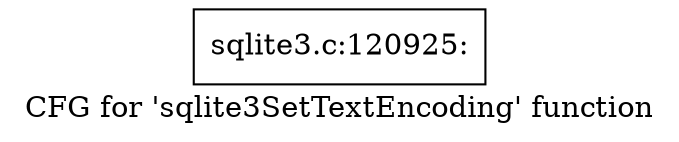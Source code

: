 digraph "CFG for 'sqlite3SetTextEncoding' function" {
	label="CFG for 'sqlite3SetTextEncoding' function";

	Node0x55c0f832e5c0 [shape=record,label="{sqlite3.c:120925:}"];
}
